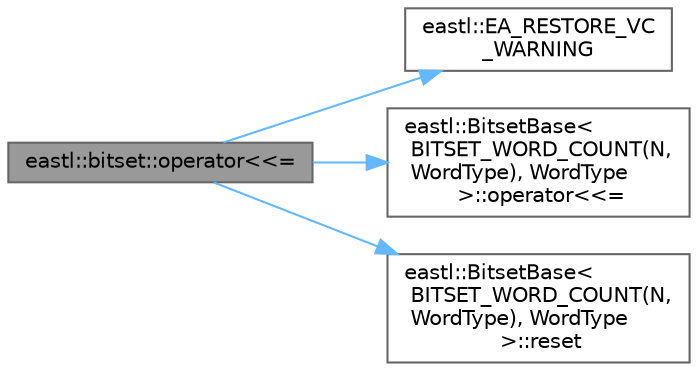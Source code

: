 digraph "eastl::bitset::operator&lt;&lt;="
{
 // LATEX_PDF_SIZE
  bgcolor="transparent";
  edge [fontname=Helvetica,fontsize=10,labelfontname=Helvetica,labelfontsize=10];
  node [fontname=Helvetica,fontsize=10,shape=box,height=0.2,width=0.4];
  rankdir="LR";
  Node1 [id="Node000001",label="eastl::bitset::operator\<\<=",height=0.2,width=0.4,color="gray40", fillcolor="grey60", style="filled", fontcolor="black",tooltip=" "];
  Node1 -> Node2 [id="edge4_Node000001_Node000002",color="steelblue1",style="solid",tooltip=" "];
  Node2 [id="Node000002",label="eastl::EA_RESTORE_VC\l_WARNING",height=0.2,width=0.4,color="grey40", fillcolor="white", style="filled",URL="$namespaceeastl.html#a33e3eceddb538503c46a663f924d7527",tooltip=" "];
  Node1 -> Node3 [id="edge5_Node000001_Node000003",color="steelblue1",style="solid",tooltip=" "];
  Node3 [id="Node000003",label="eastl::BitsetBase\<\l BITSET_WORD_COUNT(N,\l WordType), WordType\l \>::operator\<\<=",height=0.2,width=0.4,color="grey40", fillcolor="white", style="filled",URL="$structeastl_1_1_bitset_base.html#a58c3dda2aa9f5f0b16acf73cae9b2274",tooltip=" "];
  Node1 -> Node4 [id="edge6_Node000001_Node000004",color="steelblue1",style="solid",tooltip=" "];
  Node4 [id="Node000004",label="eastl::BitsetBase\<\l BITSET_WORD_COUNT(N,\l WordType), WordType\l \>::reset",height=0.2,width=0.4,color="grey40", fillcolor="white", style="filled",URL="$structeastl_1_1_bitset_base.html#a86c21a7297fa9d7fa3015370bb2608c9",tooltip=" "];
}

